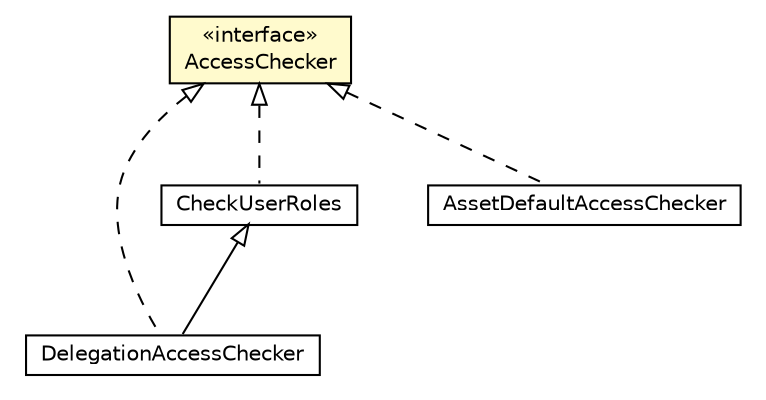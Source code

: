 #!/usr/local/bin/dot
#
# Class diagram 
# Generated by UMLGraph version R5_6-24-gf6e263 (http://www.umlgraph.org/)
#

digraph G {
	edge [fontname="Helvetica",fontsize=10,labelfontname="Helvetica",labelfontsize=10];
	node [fontname="Helvetica",fontsize=10,shape=plaintext];
	nodesep=0.25;
	ranksep=0.5;
	// org.universAAL.security.authorisator.access_checkers.DelegationAccessChecker
	c1980258 [label=<<table title="org.universAAL.security.authorisator.access_checkers.DelegationAccessChecker" border="0" cellborder="1" cellspacing="0" cellpadding="2" port="p" href="../access_checkers/DelegationAccessChecker.html">
		<tr><td><table border="0" cellspacing="0" cellpadding="1">
<tr><td align="center" balign="center"> DelegationAccessChecker </td></tr>
		</table></td></tr>
		</table>>, URL="../access_checkers/DelegationAccessChecker.html", fontname="Helvetica", fontcolor="black", fontsize=10.0];
	// org.universAAL.security.authorisator.access_checkers.CheckUserRoles
	c1980259 [label=<<table title="org.universAAL.security.authorisator.access_checkers.CheckUserRoles" border="0" cellborder="1" cellspacing="0" cellpadding="2" port="p" href="../access_checkers/CheckUserRoles.html">
		<tr><td><table border="0" cellspacing="0" cellpadding="1">
<tr><td align="center" balign="center"> CheckUserRoles </td></tr>
		</table></td></tr>
		</table>>, URL="../access_checkers/CheckUserRoles.html", fontname="Helvetica", fontcolor="black", fontsize=10.0];
	// org.universAAL.security.authorisator.access_checkers.AssetDefaultAccessChecker
	c1980260 [label=<<table title="org.universAAL.security.authorisator.access_checkers.AssetDefaultAccessChecker" border="0" cellborder="1" cellspacing="0" cellpadding="2" port="p" href="../access_checkers/AssetDefaultAccessChecker.html">
		<tr><td><table border="0" cellspacing="0" cellpadding="1">
<tr><td align="center" balign="center"> AssetDefaultAccessChecker </td></tr>
		</table></td></tr>
		</table>>, URL="../access_checkers/AssetDefaultAccessChecker.html", fontname="Helvetica", fontcolor="black", fontsize=10.0];
	// org.universAAL.security.authorisator.interfaces.AccessChecker
	c1980261 [label=<<table title="org.universAAL.security.authorisator.interfaces.AccessChecker" border="0" cellborder="1" cellspacing="0" cellpadding="2" port="p" bgcolor="lemonChiffon" href="./AccessChecker.html">
		<tr><td><table border="0" cellspacing="0" cellpadding="1">
<tr><td align="center" balign="center"> &#171;interface&#187; </td></tr>
<tr><td align="center" balign="center"> AccessChecker </td></tr>
		</table></td></tr>
		</table>>, URL="./AccessChecker.html", fontname="Helvetica", fontcolor="black", fontsize=10.0];
	//org.universAAL.security.authorisator.access_checkers.DelegationAccessChecker extends org.universAAL.security.authorisator.access_checkers.CheckUserRoles
	c1980259:p -> c1980258:p [dir=back,arrowtail=empty];
	//org.universAAL.security.authorisator.access_checkers.DelegationAccessChecker implements org.universAAL.security.authorisator.interfaces.AccessChecker
	c1980261:p -> c1980258:p [dir=back,arrowtail=empty,style=dashed];
	//org.universAAL.security.authorisator.access_checkers.CheckUserRoles implements org.universAAL.security.authorisator.interfaces.AccessChecker
	c1980261:p -> c1980259:p [dir=back,arrowtail=empty,style=dashed];
	//org.universAAL.security.authorisator.access_checkers.AssetDefaultAccessChecker implements org.universAAL.security.authorisator.interfaces.AccessChecker
	c1980261:p -> c1980260:p [dir=back,arrowtail=empty,style=dashed];
}

